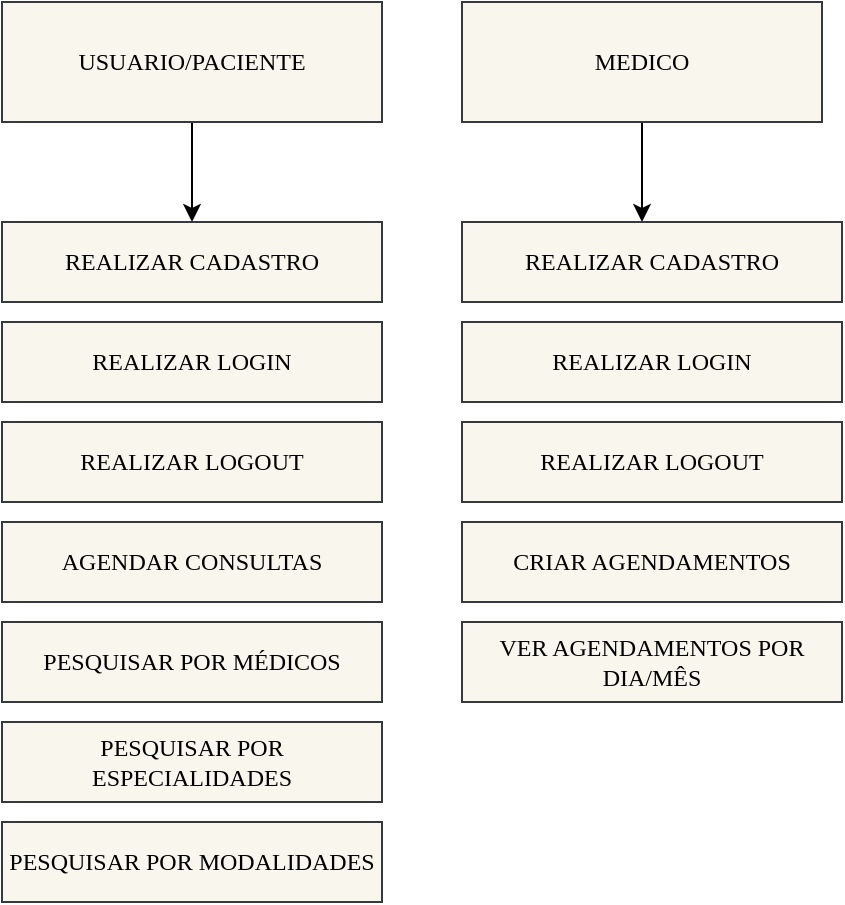 <mxfile>
    <diagram id="js456Ln812cobsG6Pp3S" name="Page-1">
        <mxGraphModel dx="1023" dy="779" grid="1" gridSize="10" guides="1" tooltips="1" connect="1" arrows="1" fold="1" page="1" pageScale="1" pageWidth="850" pageHeight="1100" math="0" shadow="0">
            <root>
                <mxCell id="0"/>
                <mxCell id="1" parent="0"/>
                <mxCell id="4" style="edgeStyle=none;html=1;" edge="1" parent="1" source="2">
                    <mxGeometry relative="1" as="geometry">
                        <mxPoint x="155" y="160" as="targetPoint"/>
                    </mxGeometry>
                </mxCell>
                <mxCell id="2" value="&lt;font face=&quot;Verdana&quot; color=&quot;#000000&quot;&gt;USUARIO/PACIENTE&lt;br&gt;&lt;/font&gt;" style="whiteSpace=wrap;html=1;fillColor=#f9f7ed;strokeColor=#36393d;fontFamily=Lucida Console;labelBackgroundColor=none;labelBorderColor=none;" vertex="1" parent="1">
                    <mxGeometry x="60" y="50" width="190" height="60" as="geometry"/>
                </mxCell>
                <mxCell id="12" style="edgeStyle=none;html=1;" edge="1" parent="1" source="3">
                    <mxGeometry relative="1" as="geometry">
                        <mxPoint x="380" y="160" as="targetPoint"/>
                    </mxGeometry>
                </mxCell>
                <mxCell id="3" value="&lt;font face=&quot;Verdana&quot; color=&quot;#000000&quot;&gt;MEDICO&lt;br&gt;&lt;/font&gt;" style="whiteSpace=wrap;html=1;fillColor=#f9f7ed;strokeColor=#36393d;fontFamily=Lucida Console;labelBackgroundColor=none;labelBorderColor=none;" vertex="1" parent="1">
                    <mxGeometry x="290" y="50" width="180" height="60" as="geometry"/>
                </mxCell>
                <mxCell id="5" value="&lt;font face=&quot;Verdana&quot; color=&quot;#000000&quot;&gt;REALIZAR CADASTRO&lt;br&gt;&lt;/font&gt;" style="whiteSpace=wrap;html=1;fillColor=#f9f7ed;strokeColor=#36393d;fontFamily=Lucida Console;labelBackgroundColor=none;labelBorderColor=none;" vertex="1" parent="1">
                    <mxGeometry x="60" y="160" width="190" height="40" as="geometry"/>
                </mxCell>
                <mxCell id="6" value="&lt;font face=&quot;Verdana&quot; color=&quot;#000000&quot;&gt;REALIZAR LOGIN&lt;br&gt;&lt;/font&gt;" style="whiteSpace=wrap;html=1;fillColor=#f9f7ed;strokeColor=#36393d;fontFamily=Lucida Console;labelBackgroundColor=none;labelBorderColor=none;" vertex="1" parent="1">
                    <mxGeometry x="60" y="210" width="190" height="40" as="geometry"/>
                </mxCell>
                <mxCell id="7" value="&lt;font face=&quot;Verdana&quot; color=&quot;#000000&quot;&gt;REALIZAR LOGOUT&lt;br&gt;&lt;/font&gt;" style="whiteSpace=wrap;html=1;fillColor=#f9f7ed;strokeColor=#36393d;fontFamily=Lucida Console;labelBackgroundColor=none;labelBorderColor=none;" vertex="1" parent="1">
                    <mxGeometry x="60" y="260" width="190" height="40" as="geometry"/>
                </mxCell>
                <mxCell id="8" value="&lt;font face=&quot;Verdana&quot; color=&quot;#000000&quot;&gt;AGENDAR CONSULTAS&lt;br&gt;&lt;/font&gt;" style="whiteSpace=wrap;html=1;fillColor=#f9f7ed;strokeColor=#36393d;fontFamily=Lucida Console;labelBackgroundColor=none;labelBorderColor=none;" vertex="1" parent="1">
                    <mxGeometry x="60" y="310" width="190" height="40" as="geometry"/>
                </mxCell>
                <mxCell id="9" value="&lt;font face=&quot;Verdana&quot; color=&quot;#000000&quot;&gt;PESQUISAR POR MÉDICOS&lt;br&gt;&lt;/font&gt;" style="whiteSpace=wrap;html=1;fillColor=#f9f7ed;strokeColor=#36393d;fontFamily=Lucida Console;labelBackgroundColor=none;labelBorderColor=none;" vertex="1" parent="1">
                    <mxGeometry x="60" y="360" width="190" height="40" as="geometry"/>
                </mxCell>
                <mxCell id="10" value="&lt;font face=&quot;Verdana&quot; color=&quot;#000000&quot;&gt;PESQUISAR POR ESPECIALIDADES&lt;br&gt;&lt;/font&gt;" style="whiteSpace=wrap;html=1;fillColor=#f9f7ed;strokeColor=#36393d;fontFamily=Lucida Console;labelBackgroundColor=none;labelBorderColor=none;" vertex="1" parent="1">
                    <mxGeometry x="60" y="410" width="190" height="40" as="geometry"/>
                </mxCell>
                <mxCell id="11" value="&lt;font face=&quot;Verdana&quot; color=&quot;#000000&quot;&gt;PESQUISAR POR MODALIDADES&lt;br&gt;&lt;/font&gt;" style="whiteSpace=wrap;html=1;fillColor=#f9f7ed;strokeColor=#36393d;fontFamily=Lucida Console;labelBackgroundColor=none;labelBorderColor=none;" vertex="1" parent="1">
                    <mxGeometry x="60" y="460" width="190" height="40" as="geometry"/>
                </mxCell>
                <mxCell id="14" value="&lt;font face=&quot;Verdana&quot; color=&quot;#000000&quot;&gt;REALIZAR CADASTRO&lt;br&gt;&lt;/font&gt;" style="whiteSpace=wrap;html=1;fillColor=#f9f7ed;strokeColor=#36393d;fontFamily=Lucida Console;labelBackgroundColor=none;labelBorderColor=none;" vertex="1" parent="1">
                    <mxGeometry x="290" y="160" width="190" height="40" as="geometry"/>
                </mxCell>
                <mxCell id="15" value="&lt;font face=&quot;Verdana&quot; color=&quot;#000000&quot;&gt;REALIZAR LOGIN&lt;br&gt;&lt;/font&gt;" style="whiteSpace=wrap;html=1;fillColor=#f9f7ed;strokeColor=#36393d;fontFamily=Lucida Console;labelBackgroundColor=none;labelBorderColor=none;" vertex="1" parent="1">
                    <mxGeometry x="290" y="210" width="190" height="40" as="geometry"/>
                </mxCell>
                <mxCell id="16" value="&lt;font face=&quot;Verdana&quot; color=&quot;#000000&quot;&gt;REALIZAR LOGOUT&lt;br&gt;&lt;/font&gt;" style="whiteSpace=wrap;html=1;fillColor=#f9f7ed;strokeColor=#36393d;fontFamily=Lucida Console;labelBackgroundColor=none;labelBorderColor=none;" vertex="1" parent="1">
                    <mxGeometry x="290" y="260" width="190" height="40" as="geometry"/>
                </mxCell>
                <mxCell id="17" value="&lt;font face=&quot;Verdana&quot; color=&quot;#000000&quot;&gt;CRIAR AGENDAMENTOS&lt;br&gt;&lt;/font&gt;" style="whiteSpace=wrap;html=1;fillColor=#f9f7ed;strokeColor=#36393d;fontFamily=Lucida Console;labelBackgroundColor=none;labelBorderColor=none;" vertex="1" parent="1">
                    <mxGeometry x="290" y="310" width="190" height="40" as="geometry"/>
                </mxCell>
                <mxCell id="18" value="&lt;font face=&quot;Verdana&quot; color=&quot;#000000&quot;&gt;VER AGENDAMENTOS POR DIA/MÊS&lt;br&gt;&lt;/font&gt;" style="whiteSpace=wrap;html=1;fillColor=#f9f7ed;strokeColor=#36393d;fontFamily=Lucida Console;labelBackgroundColor=none;labelBorderColor=none;" vertex="1" parent="1">
                    <mxGeometry x="290" y="360" width="190" height="40" as="geometry"/>
                </mxCell>
            </root>
        </mxGraphModel>
    </diagram>
</mxfile>